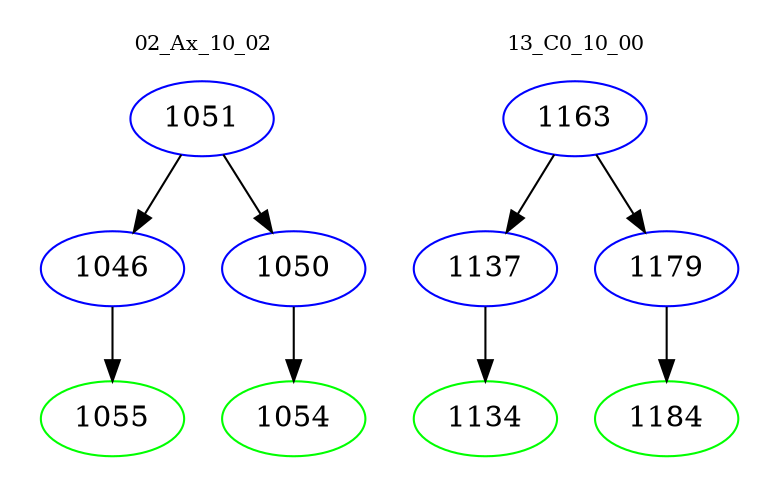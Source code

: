 digraph{
subgraph cluster_0 {
color = white
label = "02_Ax_10_02";
fontsize=10;
T0_1051 [label="1051", color="blue"]
T0_1051 -> T0_1046 [color="black"]
T0_1046 [label="1046", color="blue"]
T0_1046 -> T0_1055 [color="black"]
T0_1055 [label="1055", color="green"]
T0_1051 -> T0_1050 [color="black"]
T0_1050 [label="1050", color="blue"]
T0_1050 -> T0_1054 [color="black"]
T0_1054 [label="1054", color="green"]
}
subgraph cluster_1 {
color = white
label = "13_C0_10_00";
fontsize=10;
T1_1163 [label="1163", color="blue"]
T1_1163 -> T1_1137 [color="black"]
T1_1137 [label="1137", color="blue"]
T1_1137 -> T1_1134 [color="black"]
T1_1134 [label="1134", color="green"]
T1_1163 -> T1_1179 [color="black"]
T1_1179 [label="1179", color="blue"]
T1_1179 -> T1_1184 [color="black"]
T1_1184 [label="1184", color="green"]
}
}

